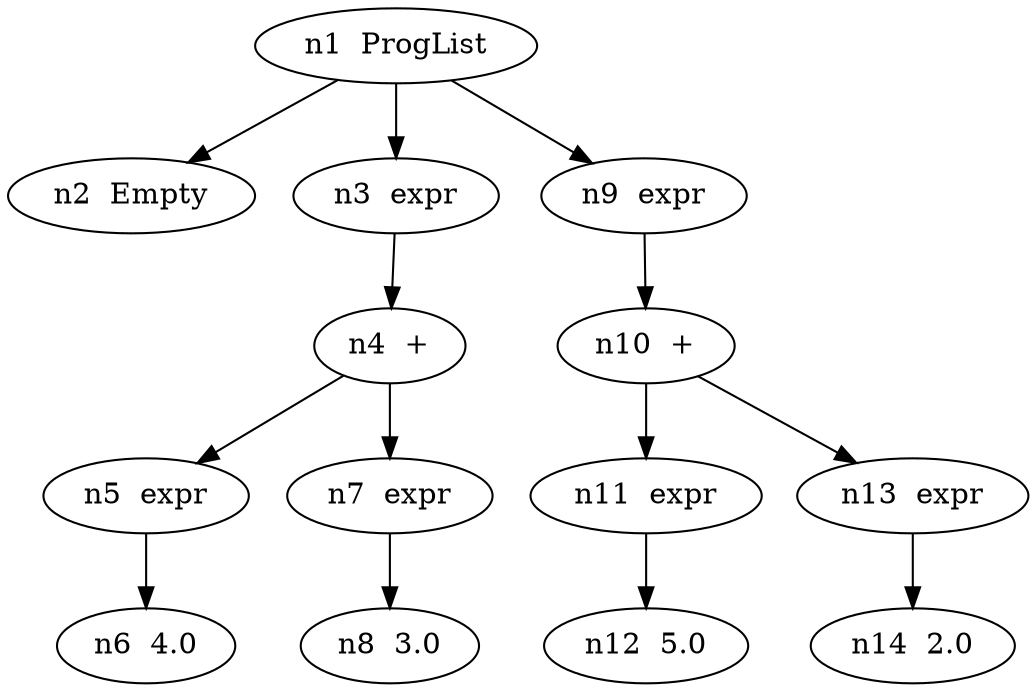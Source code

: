 // Compilador
digraph {
	n1 [label="n1  ProgList"]
	n2 [label="n2  Empty"]
		n1 -> n2
	n4 [label="n4  +"]
	n6 [label="n6  4.0"]
		n5 -> n6
	n5 [label="n5  expr"]
	n8 [label="n8  3.0"]
		n7 -> n8
	n7 [label="n7  expr"]
		n4 -> n5
		n4 -> n7
		n3 -> n4
	n3 [label="n3  expr"]
		n1 -> n3
	n10 [label="n10  +"]
	n12 [label="n12  5.0"]
		n11 -> n12
	n11 [label="n11  expr"]
	n14 [label="n14  2.0"]
		n13 -> n14
	n13 [label="n13  expr"]
		n10 -> n11
		n10 -> n13
		n9 -> n10
	n9 [label="n9  expr"]
		n1 -> n9
}